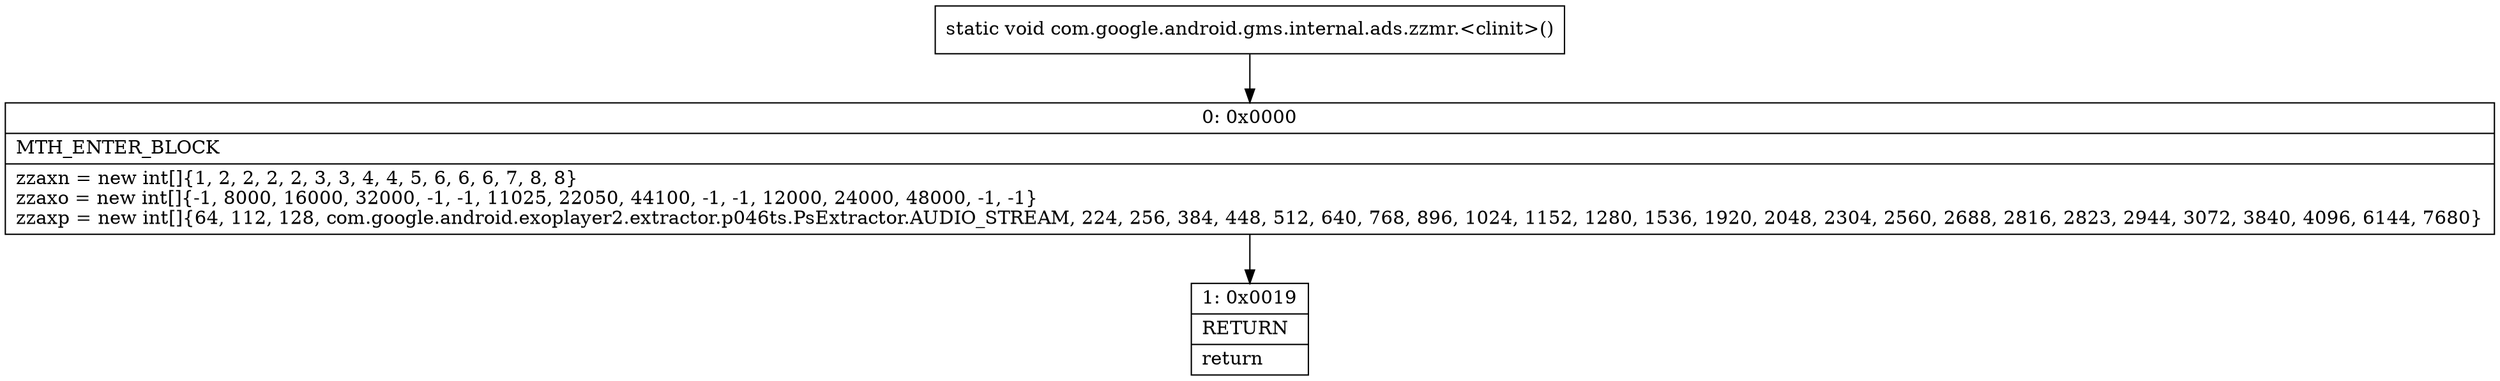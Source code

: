 digraph "CFG forcom.google.android.gms.internal.ads.zzmr.\<clinit\>()V" {
Node_0 [shape=record,label="{0\:\ 0x0000|MTH_ENTER_BLOCK\l|zzaxn = new int[]\{1, 2, 2, 2, 2, 3, 3, 4, 4, 5, 6, 6, 6, 7, 8, 8\}\lzzaxo = new int[]\{\-1, 8000, 16000, 32000, \-1, \-1, 11025, 22050, 44100, \-1, \-1, 12000, 24000, 48000, \-1, \-1\}\lzzaxp = new int[]\{64, 112, 128, com.google.android.exoplayer2.extractor.p046ts.PsExtractor.AUDIO_STREAM, 224, 256, 384, 448, 512, 640, 768, 896, 1024, 1152, 1280, 1536, 1920, 2048, 2304, 2560, 2688, 2816, 2823, 2944, 3072, 3840, 4096, 6144, 7680\}\l}"];
Node_1 [shape=record,label="{1\:\ 0x0019|RETURN\l|return\l}"];
MethodNode[shape=record,label="{static void com.google.android.gms.internal.ads.zzmr.\<clinit\>() }"];
MethodNode -> Node_0;
Node_0 -> Node_1;
}

